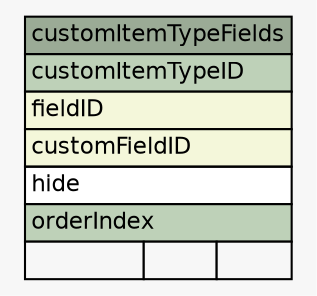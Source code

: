 // dot 2.34.0 on Linux 3.11.6-1-ARCH
// SchemaSpy rev 590
digraph "customItemTypeFields" {
  graph [
    rankdir="RL"
    bgcolor="#f7f7f7"
    nodesep="0.18"
    ranksep="0.46"
    fontname="Helvetica"
    fontsize="11"
  ];
  node [
    fontname="Helvetica"
    fontsize="11"
    shape="plaintext"
  ];
  edge [
    arrowsize="0.8"
  ];
  "customItemTypeFields" [
    label=<
    <TABLE BORDER="0" CELLBORDER="1" CELLSPACING="0" BGCOLOR="#ffffff">
      <TR><TD COLSPAN="3" BGCOLOR="#9bab96" ALIGN="CENTER">customItemTypeFields</TD></TR>
      <TR><TD PORT="customItemTypeID" COLSPAN="3" BGCOLOR="#bed1b8" ALIGN="LEFT">customItemTypeID</TD></TR>
      <TR><TD PORT="fieldID" COLSPAN="3" BGCOLOR="#f4f7da" ALIGN="LEFT">fieldID</TD></TR>
      <TR><TD PORT="customFieldID" COLSPAN="3" BGCOLOR="#f4f7da" ALIGN="LEFT">customFieldID</TD></TR>
      <TR><TD PORT="hide" COLSPAN="3" ALIGN="LEFT">hide</TD></TR>
      <TR><TD PORT="orderIndex" COLSPAN="3" BGCOLOR="#bed1b8" ALIGN="LEFT">orderIndex</TD></TR>
      <TR><TD ALIGN="LEFT" BGCOLOR="#f7f7f7">  </TD><TD ALIGN="RIGHT" BGCOLOR="#f7f7f7">  </TD><TD ALIGN="RIGHT" BGCOLOR="#f7f7f7">  </TD></TR>
    </TABLE>>
    URL="tables/customItemTypeFields.html"
    tooltip="customItemTypeFields"
  ];
}
